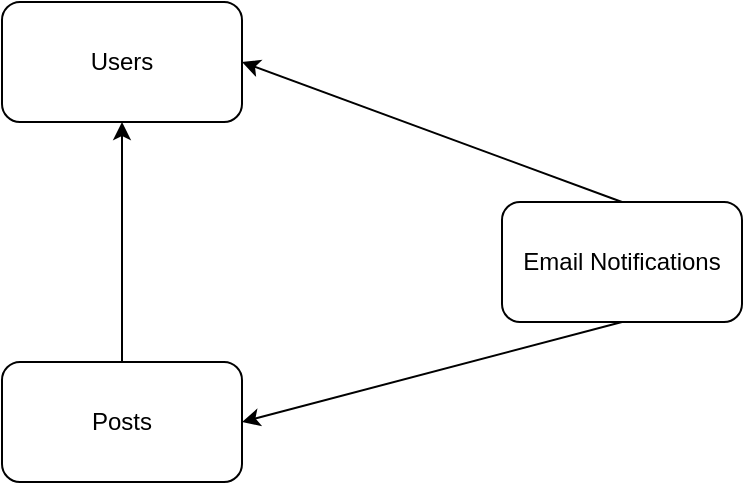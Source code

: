 <mxfile>
    <diagram id="mdNuPxUb-ayNnCwZsaZs" name="Page-1">
        <mxGraphModel dx="588" dy="1142" grid="1" gridSize="10" guides="1" tooltips="1" connect="1" arrows="1" fold="1" page="1" pageScale="1" pageWidth="850" pageHeight="1100" math="0" shadow="0">
            <root>
                <mxCell id="0"/>
                <mxCell id="1" parent="0"/>
                <mxCell id="FOtX9eEJ_E_699EsyZza-6" style="edgeStyle=orthogonalEdgeStyle;rounded=0;orthogonalLoop=1;jettySize=auto;html=1;exitX=0.5;exitY=0;exitDx=0;exitDy=0;entryX=0.5;entryY=1;entryDx=0;entryDy=0;" parent="1" source="FOtX9eEJ_E_699EsyZza-1" target="FOtX9eEJ_E_699EsyZza-2" edge="1">
                    <mxGeometry relative="1" as="geometry"/>
                </mxCell>
                <mxCell id="FOtX9eEJ_E_699EsyZza-1" value="Posts&lt;br&gt;" style="rounded=1;whiteSpace=wrap;html=1;" parent="1" vertex="1">
                    <mxGeometry x="240" y="450" width="120" height="60" as="geometry"/>
                </mxCell>
                <mxCell id="FOtX9eEJ_E_699EsyZza-2" value="Users&lt;br&gt;" style="rounded=1;whiteSpace=wrap;html=1;" parent="1" vertex="1">
                    <mxGeometry x="240" y="270" width="120" height="60" as="geometry"/>
                </mxCell>
                <mxCell id="2" style="edgeStyle=none;html=1;exitX=0.5;exitY=0;exitDx=0;exitDy=0;entryX=1;entryY=0.5;entryDx=0;entryDy=0;" edge="1" parent="1" source="FOtX9eEJ_E_699EsyZza-10" target="FOtX9eEJ_E_699EsyZza-2">
                    <mxGeometry relative="1" as="geometry"/>
                </mxCell>
                <mxCell id="3" style="edgeStyle=none;html=1;exitX=0.5;exitY=1;exitDx=0;exitDy=0;entryX=1;entryY=0.5;entryDx=0;entryDy=0;" edge="1" parent="1" source="FOtX9eEJ_E_699EsyZza-10" target="FOtX9eEJ_E_699EsyZza-1">
                    <mxGeometry relative="1" as="geometry"/>
                </mxCell>
                <mxCell id="FOtX9eEJ_E_699EsyZza-10" value="Email Notifications" style="rounded=1;whiteSpace=wrap;html=1;" parent="1" vertex="1">
                    <mxGeometry x="490" y="370" width="120" height="60" as="geometry"/>
                </mxCell>
            </root>
        </mxGraphModel>
    </diagram>
</mxfile>
